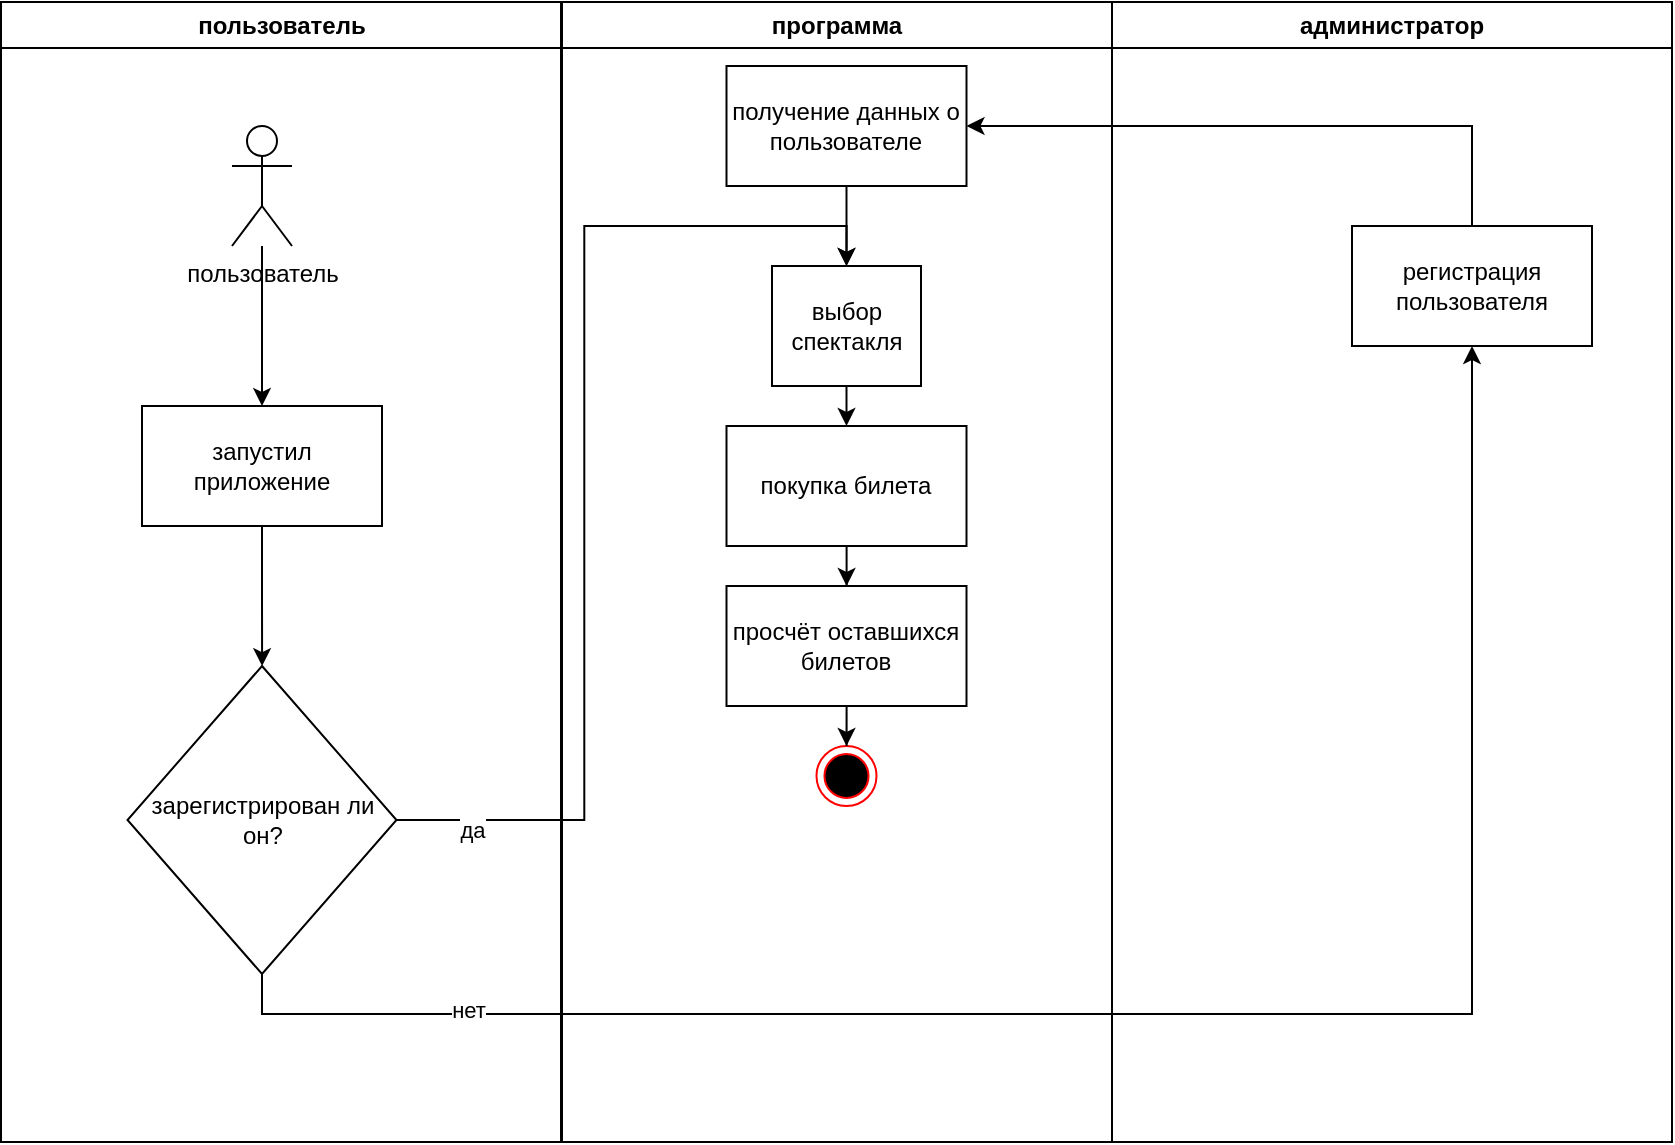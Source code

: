 <mxfile version="15.4.0" type="device"><diagram name="Page-1" id="e7e014a7-5840-1c2e-5031-d8a46d1fe8dd"><mxGraphModel dx="942" dy="642" grid="1" gridSize="10" guides="1" tooltips="1" connect="1" arrows="1" fold="1" page="1" pageScale="1" pageWidth="1169" pageHeight="826" background="none" math="0" shadow="0"><root><mxCell id="0"/><mxCell id="1" parent="0"/><mxCell id="2" value="пользователь" style="swimlane;whiteSpace=wrap" parent="1" vertex="1"><mxGeometry x="164.5" y="128" width="280" height="570" as="geometry"/></mxCell><mxCell id="q47gE_tSMzumlidhhF5q-45" style="edgeStyle=orthogonalEdgeStyle;rounded=0;orthogonalLoop=1;jettySize=auto;html=1;entryX=0.5;entryY=0;entryDx=0;entryDy=0;" edge="1" parent="2" source="q47gE_tSMzumlidhhF5q-41" target="q47gE_tSMzumlidhhF5q-42"><mxGeometry relative="1" as="geometry"/></mxCell><mxCell id="q47gE_tSMzumlidhhF5q-41" value="пользователь" style="shape=umlActor;verticalLabelPosition=bottom;verticalAlign=top;html=1;outlineConnect=0;" vertex="1" parent="2"><mxGeometry x="115.5" y="62" width="30" height="60" as="geometry"/></mxCell><mxCell id="q47gE_tSMzumlidhhF5q-46" style="edgeStyle=orthogonalEdgeStyle;rounded=0;orthogonalLoop=1;jettySize=auto;html=1;exitX=0.5;exitY=1;exitDx=0;exitDy=0;" edge="1" parent="2" source="q47gE_tSMzumlidhhF5q-42" target="q47gE_tSMzumlidhhF5q-43"><mxGeometry relative="1" as="geometry"/></mxCell><mxCell id="q47gE_tSMzumlidhhF5q-42" value="запустил приложение" style="rounded=0;whiteSpace=wrap;html=1;" vertex="1" parent="2"><mxGeometry x="70.5" y="202" width="120" height="60" as="geometry"/></mxCell><mxCell id="q47gE_tSMzumlidhhF5q-43" value="зарегистрирован ли он?" style="rhombus;whiteSpace=wrap;html=1;" vertex="1" parent="2"><mxGeometry x="63.25" y="332" width="134.5" height="154" as="geometry"/></mxCell><mxCell id="3" value="программа" style="swimlane;whiteSpace=wrap" parent="1" vertex="1"><mxGeometry x="445" y="128" width="275" height="570" as="geometry"/></mxCell><mxCell id="q47gE_tSMzumlidhhF5q-49" value="выбор спектакля" style="rounded=0;whiteSpace=wrap;html=1;" vertex="1" parent="3"><mxGeometry x="105" y="132" width="74.5" height="60" as="geometry"/></mxCell><mxCell id="q47gE_tSMzumlidhhF5q-51" value="покупка билета" style="rounded=0;whiteSpace=wrap;html=1;" vertex="1" parent="3"><mxGeometry x="82.25" y="212" width="120" height="60" as="geometry"/></mxCell><mxCell id="q47gE_tSMzumlidhhF5q-50" style="edgeStyle=orthogonalEdgeStyle;rounded=0;orthogonalLoop=1;jettySize=auto;html=1;entryX=0.5;entryY=0;entryDx=0;entryDy=0;" edge="1" parent="3" source="q47gE_tSMzumlidhhF5q-49" target="q47gE_tSMzumlidhhF5q-51"><mxGeometry relative="1" as="geometry"><mxPoint x="142.25" y="392" as="targetPoint"/></mxGeometry></mxCell><mxCell id="q47gE_tSMzumlidhhF5q-53" value="просчёт оставшихся билетов" style="rounded=0;whiteSpace=wrap;html=1;" vertex="1" parent="3"><mxGeometry x="82.25" y="292" width="120" height="60" as="geometry"/></mxCell><mxCell id="q47gE_tSMzumlidhhF5q-52" style="edgeStyle=orthogonalEdgeStyle;rounded=0;orthogonalLoop=1;jettySize=auto;html=1;" edge="1" parent="3" source="q47gE_tSMzumlidhhF5q-51" target="q47gE_tSMzumlidhhF5q-53"><mxGeometry relative="1" as="geometry"><mxPoint x="142.25" y="492" as="targetPoint"/></mxGeometry></mxCell><mxCell id="q47gE_tSMzumlidhhF5q-55" value="" style="ellipse;html=1;shape=endState;fillColor=#000000;strokeColor=#ff0000;" vertex="1" parent="3"><mxGeometry x="127.25" y="372" width="30" height="30" as="geometry"/></mxCell><mxCell id="q47gE_tSMzumlidhhF5q-54" style="edgeStyle=orthogonalEdgeStyle;rounded=0;orthogonalLoop=1;jettySize=auto;html=1;" edge="1" parent="3" source="q47gE_tSMzumlidhhF5q-53" target="q47gE_tSMzumlidhhF5q-55"><mxGeometry relative="1" as="geometry"><mxPoint x="142.25" y="542" as="targetPoint"/></mxGeometry></mxCell><mxCell id="q47gE_tSMzumlidhhF5q-70" style="edgeStyle=orthogonalEdgeStyle;rounded=0;orthogonalLoop=1;jettySize=auto;html=1;exitX=0.5;exitY=1;exitDx=0;exitDy=0;entryX=0.5;entryY=0;entryDx=0;entryDy=0;" edge="1" parent="3" source="q47gE_tSMzumlidhhF5q-68" target="q47gE_tSMzumlidhhF5q-49"><mxGeometry relative="1" as="geometry"/></mxCell><mxCell id="q47gE_tSMzumlidhhF5q-68" value="получение данных о пользователе" style="rounded=0;whiteSpace=wrap;html=1;" vertex="1" parent="3"><mxGeometry x="82.25" y="32" width="120" height="60" as="geometry"/></mxCell><mxCell id="4" value="администратор" style="swimlane;whiteSpace=wrap" parent="1" vertex="1"><mxGeometry x="720" y="128" width="280" height="570" as="geometry"/></mxCell><mxCell id="q47gE_tSMzumlidhhF5q-59" value="регистрация пользователя" style="whiteSpace=wrap;html=1;" vertex="1" parent="4"><mxGeometry x="120" y="112" width="120" height="60" as="geometry"/></mxCell><mxCell id="q47gE_tSMzumlidhhF5q-62" style="edgeStyle=orthogonalEdgeStyle;rounded=0;orthogonalLoop=1;jettySize=auto;html=1;exitX=0.5;exitY=1;exitDx=0;exitDy=0;entryX=0.5;entryY=1;entryDx=0;entryDy=0;" edge="1" parent="1" source="q47gE_tSMzumlidhhF5q-43" target="q47gE_tSMzumlidhhF5q-59"><mxGeometry relative="1" as="geometry"/></mxCell><mxCell id="q47gE_tSMzumlidhhF5q-63" value="нет" style="edgeLabel;html=1;align=center;verticalAlign=middle;resizable=0;points=[];" vertex="1" connectable="0" parent="q47gE_tSMzumlidhhF5q-62"><mxGeometry x="-0.744" y="2" relative="1" as="geometry"><mxPoint as="offset"/></mxGeometry></mxCell><mxCell id="q47gE_tSMzumlidhhF5q-65" style="edgeStyle=orthogonalEdgeStyle;rounded=0;orthogonalLoop=1;jettySize=auto;html=1;exitX=1;exitY=0.5;exitDx=0;exitDy=0;entryX=0.5;entryY=0;entryDx=0;entryDy=0;" edge="1" parent="1" source="q47gE_tSMzumlidhhF5q-43" target="q47gE_tSMzumlidhhF5q-49"><mxGeometry relative="1" as="geometry"/></mxCell><mxCell id="q47gE_tSMzumlidhhF5q-66" value="да" style="edgeLabel;html=1;align=center;verticalAlign=middle;resizable=0;points=[];" vertex="1" connectable="0" parent="q47gE_tSMzumlidhhF5q-65"><mxGeometry x="-0.864" y="-5" relative="1" as="geometry"><mxPoint as="offset"/></mxGeometry></mxCell><mxCell id="q47gE_tSMzumlidhhF5q-69" style="edgeStyle=orthogonalEdgeStyle;rounded=0;orthogonalLoop=1;jettySize=auto;html=1;exitX=0.5;exitY=0;exitDx=0;exitDy=0;entryX=1;entryY=0.5;entryDx=0;entryDy=0;" edge="1" parent="1" source="q47gE_tSMzumlidhhF5q-59" target="q47gE_tSMzumlidhhF5q-68"><mxGeometry relative="1" as="geometry"/></mxCell></root></mxGraphModel></diagram></mxfile>